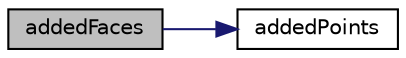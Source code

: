digraph "addedFaces"
{
  bgcolor="transparent";
  edge [fontname="Helvetica",fontsize="10",labelfontname="Helvetica",labelfontsize="10"];
  node [fontname="Helvetica",fontsize="10",shape=record];
  rankdir="LR";
  Node1 [label="addedFaces",height=0.2,width=0.4,color="black", fillcolor="grey75", style="filled", fontcolor="black"];
  Node1 -> Node2 [color="midnightblue",fontsize="10",style="solid",fontname="Helvetica"];
  Node2 [label="addedPoints",height=0.2,width=0.4,color="black",URL="$a01501.html#a1fb7df7a0e7123384b23c7357f1e137f",tooltip="Points added. Per split edge label of added point. "];
}

